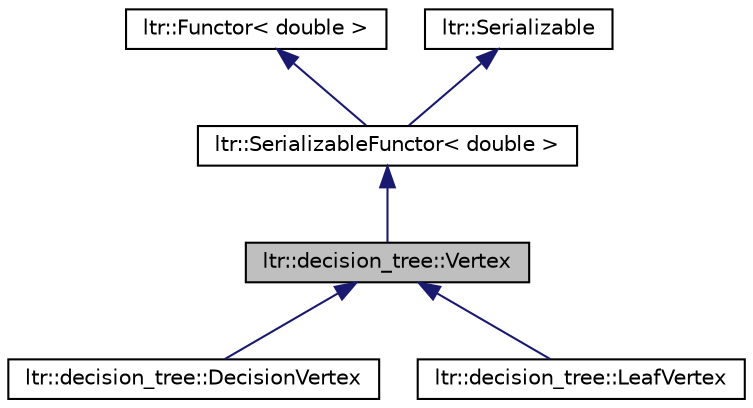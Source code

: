 digraph G
{
  edge [fontname="Helvetica",fontsize="10",labelfontname="Helvetica",labelfontsize="10"];
  node [fontname="Helvetica",fontsize="10",shape=record];
  Node1 [label="ltr::decision_tree::Vertex",height=0.2,width=0.4,color="black", fillcolor="grey75", style="filled" fontcolor="black"];
  Node2 -> Node1 [dir="back",color="midnightblue",fontsize="10",style="solid",fontname="Helvetica"];
  Node2 [label="ltr::SerializableFunctor\< double \>",height=0.2,width=0.4,color="black", fillcolor="white", style="filled",URL="$classltr_1_1_serializable_functor.html"];
  Node3 -> Node2 [dir="back",color="midnightblue",fontsize="10",style="solid",fontname="Helvetica"];
  Node3 [label="ltr::Functor\< double \>",height=0.2,width=0.4,color="black", fillcolor="white", style="filled",URL="$classltr_1_1_functor.html"];
  Node4 -> Node2 [dir="back",color="midnightblue",fontsize="10",style="solid",fontname="Helvetica"];
  Node4 [label="ltr::Serializable",height=0.2,width=0.4,color="black", fillcolor="white", style="filled",URL="$classltr_1_1_serializable.html",tooltip="The interface class for objects, that can be serialized. That means that a cpp code for those can be ..."];
  Node1 -> Node5 [dir="back",color="midnightblue",fontsize="10",style="solid",fontname="Helvetica"];
  Node5 [label="ltr::decision_tree::DecisionVertex",height=0.2,width=0.4,color="black", fillcolor="white", style="filled",URL="$classltr_1_1decision__tree_1_1_decision_vertex.html"];
  Node1 -> Node6 [dir="back",color="midnightblue",fontsize="10",style="solid",fontname="Helvetica"];
  Node6 [label="ltr::decision_tree::LeafVertex",height=0.2,width=0.4,color="black", fillcolor="white", style="filled",URL="$classltr_1_1decision__tree_1_1_leaf_vertex.html"];
}
